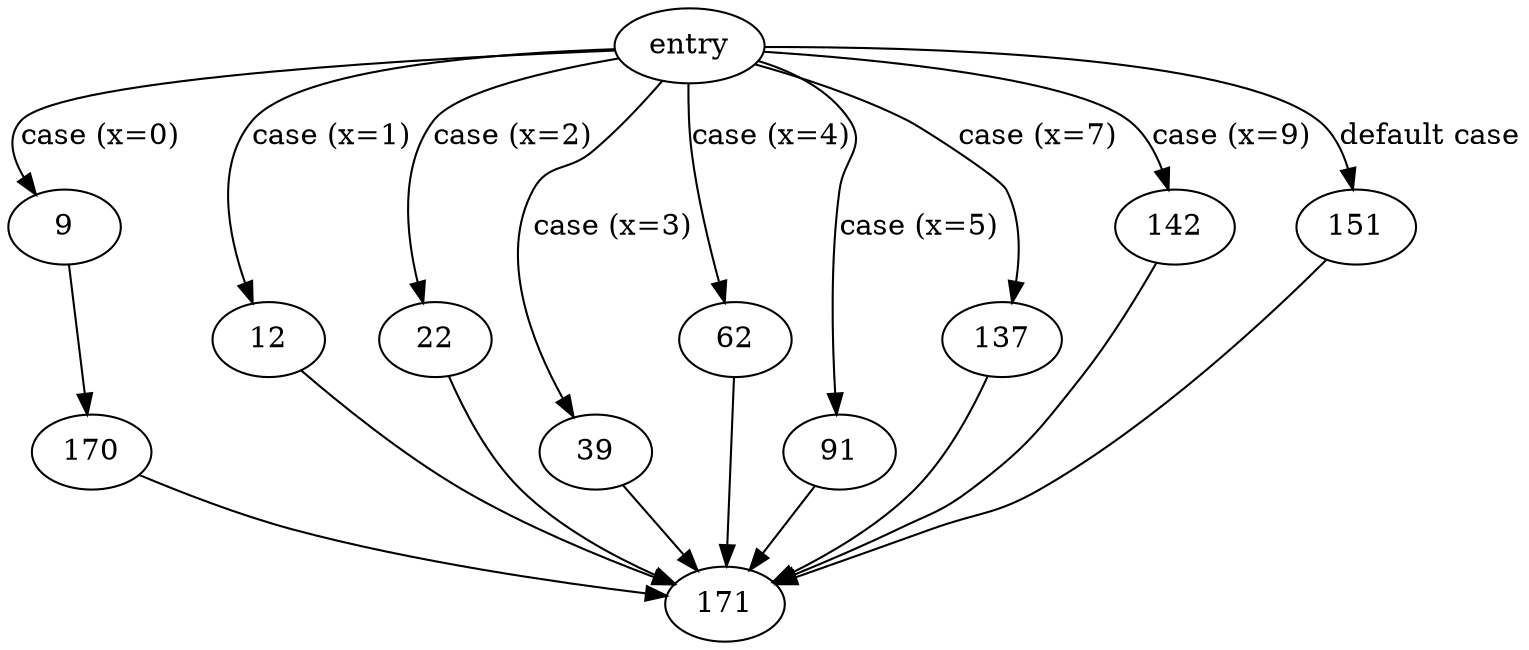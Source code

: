 digraph "sqlite3VdbeSerialGet" {
	// Node definitions.
	3 [label=entry];
	9;
	12;
	22;
	39;
	62;
	91;
	137;
	142;
	151;
	170;
	171;

	// Edge definitions.
	3 -> 9 [label="case (x=0)"];
	3 -> 12 [label="case (x=1)"];
	3 -> 22 [label="case (x=2)"];
	3 -> 39 [label="case (x=3)"];
	3 -> 62 [label="case (x=4)"];
	3 -> 91 [label="case (x=5)"];
	3 -> 137 [label="case (x=7)"];
	3 -> 142 [label="case (x=9)"];
	3 -> 151 [label="default case"];
	9 -> 170;
	12 -> 171;
	22 -> 171;
	39 -> 171;
	62 -> 171;
	91 -> 171;
	137 -> 171;
	142 -> 171;
	151 -> 171;
	170 -> 171;
}